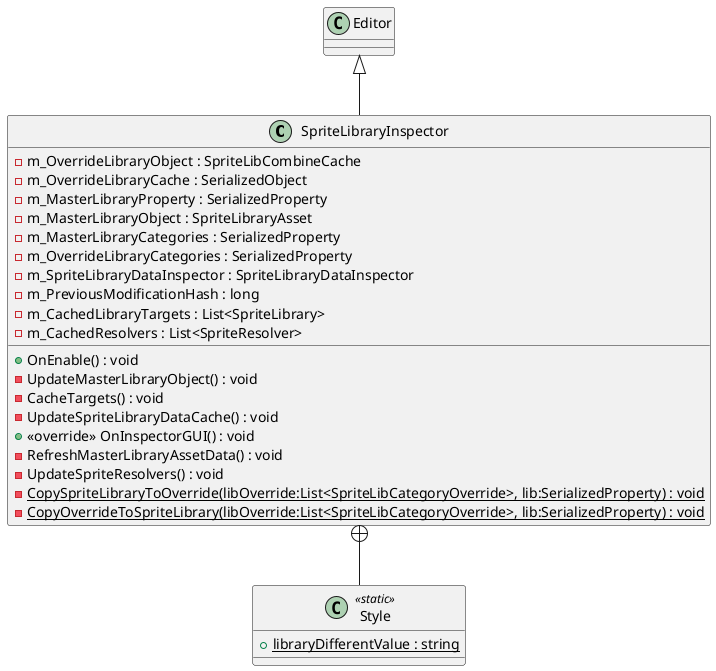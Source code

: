 @startuml
class SpriteLibraryInspector {
    - m_OverrideLibraryObject : SpriteLibCombineCache
    - m_OverrideLibraryCache : SerializedObject
    - m_MasterLibraryProperty : SerializedProperty
    - m_MasterLibraryObject : SpriteLibraryAsset
    - m_MasterLibraryCategories : SerializedProperty
    - m_OverrideLibraryCategories : SerializedProperty
    - m_SpriteLibraryDataInspector : SpriteLibraryDataInspector
    - m_PreviousModificationHash : long
    - m_CachedLibraryTargets : List<SpriteLibrary>
    - m_CachedResolvers : List<SpriteResolver>
    + OnEnable() : void
    - UpdateMasterLibraryObject() : void
    - CacheTargets() : void
    - UpdateSpriteLibraryDataCache() : void
    + <<override>> OnInspectorGUI() : void
    - RefreshMasterLibraryAssetData() : void
    - UpdateSpriteResolvers() : void
    {static} - CopySpriteLibraryToOverride(libOverride:List<SpriteLibCategoryOverride>, lib:SerializedProperty) : void
    {static} - CopyOverrideToSpriteLibrary(libOverride:List<SpriteLibCategoryOverride>, lib:SerializedProperty) : void
}
class Style <<static>> {
    + {static} libraryDifferentValue : string
}
Editor <|-- SpriteLibraryInspector
SpriteLibraryInspector +-- Style
@enduml
